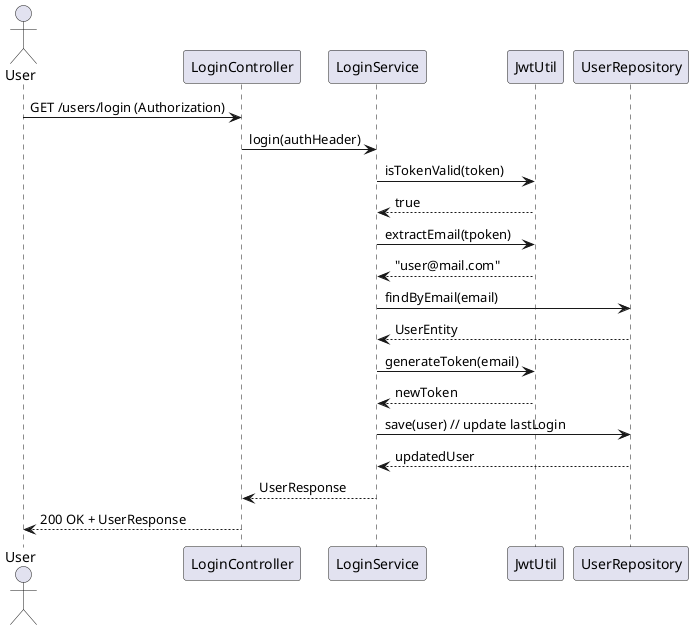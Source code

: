 @startuml
actor User
participant "LoginController" as LC
participant "LoginService" as LS
participant "JwtUtil" as JU
participant "UserRepository" as UR

User -> LC : GET /users/login (Authorization)
LC -> LS : login(authHeader)
LS -> JU : isTokenValid(token)
JU --> LS : true
LS -> JU : extractEmail(tpoken)
JU --> LS : "user@mail.com"
LS -> UR : findByEmail(email)
UR --> LS : UserEntity
LS -> JU : generateToken(email)
JU --> LS : newToken
LS -> UR : save(user) // update lastLogin
UR --> LS : updatedUser
LS --> LC : UserResponse
LC --> User : 200 OK + UserResponse
@enduml
